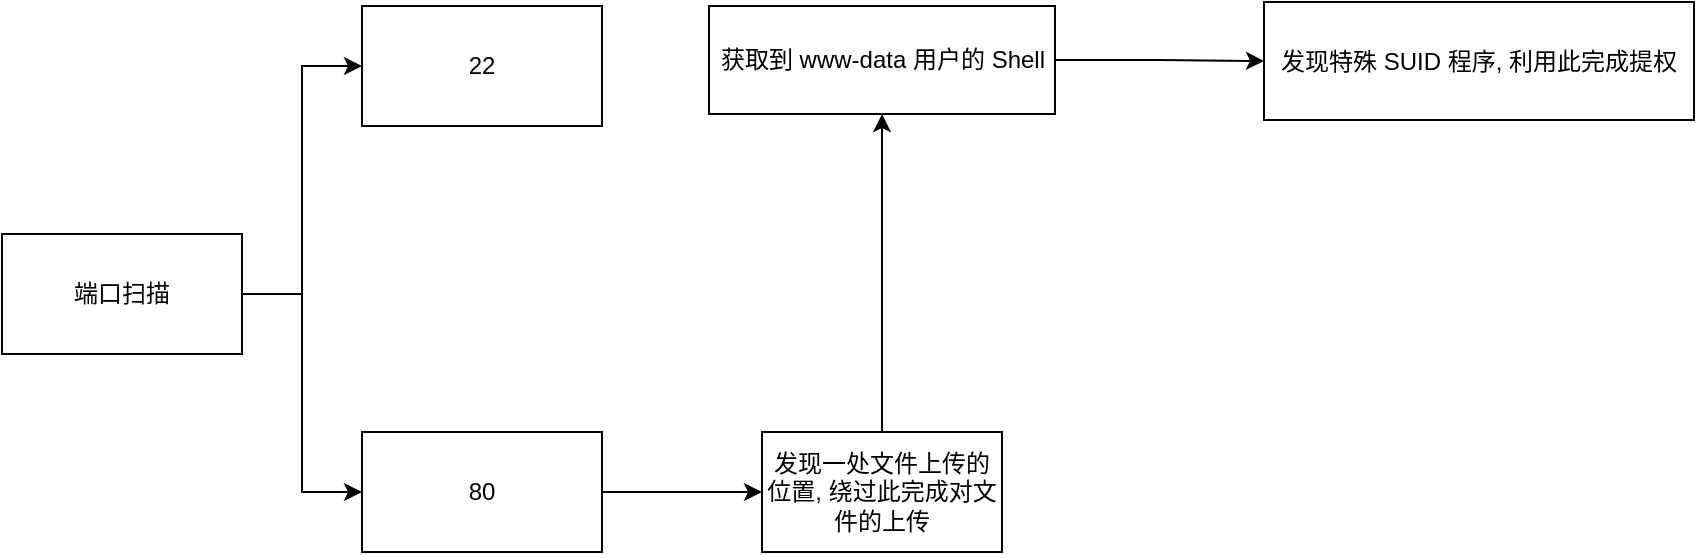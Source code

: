 <mxfile version="22.0.4" type="github">
  <diagram name="第 1 页" id="Rw1YrVSh-EQ9irMZU8eE">
    <mxGraphModel dx="1450" dy="582" grid="0" gridSize="10" guides="1" tooltips="1" connect="1" arrows="1" fold="1" page="0" pageScale="1" pageWidth="827" pageHeight="1169" math="0" shadow="0">
      <root>
        <mxCell id="0" />
        <mxCell id="1" parent="0" />
        <mxCell id="patqgSIlUlAklCWZoP-c-3" value="" style="edgeStyle=orthogonalEdgeStyle;rounded=0;orthogonalLoop=1;jettySize=auto;html=1;entryX=0;entryY=0.5;entryDx=0;entryDy=0;" edge="1" parent="1" source="patqgSIlUlAklCWZoP-c-1" target="patqgSIlUlAklCWZoP-c-2">
          <mxGeometry relative="1" as="geometry" />
        </mxCell>
        <mxCell id="patqgSIlUlAklCWZoP-c-5" value="" style="edgeStyle=orthogonalEdgeStyle;rounded=0;orthogonalLoop=1;jettySize=auto;html=1;entryX=0;entryY=0.5;entryDx=0;entryDy=0;" edge="1" parent="1" source="patqgSIlUlAklCWZoP-c-1" target="patqgSIlUlAklCWZoP-c-4">
          <mxGeometry relative="1" as="geometry" />
        </mxCell>
        <mxCell id="patqgSIlUlAklCWZoP-c-1" value="端口扫描" style="rounded=0;whiteSpace=wrap;html=1;" vertex="1" parent="1">
          <mxGeometry x="-39" y="282" width="120" height="60" as="geometry" />
        </mxCell>
        <mxCell id="patqgSIlUlAklCWZoP-c-2" value="22" style="whiteSpace=wrap;html=1;rounded=0;" vertex="1" parent="1">
          <mxGeometry x="141" y="168" width="120" height="60" as="geometry" />
        </mxCell>
        <mxCell id="patqgSIlUlAklCWZoP-c-7" value="" style="edgeStyle=orthogonalEdgeStyle;rounded=0;orthogonalLoop=1;jettySize=auto;html=1;" edge="1" parent="1" source="patqgSIlUlAklCWZoP-c-4" target="patqgSIlUlAklCWZoP-c-6">
          <mxGeometry relative="1" as="geometry" />
        </mxCell>
        <mxCell id="patqgSIlUlAklCWZoP-c-4" value="80" style="whiteSpace=wrap;html=1;rounded=0;" vertex="1" parent="1">
          <mxGeometry x="141" y="381" width="120" height="60" as="geometry" />
        </mxCell>
        <mxCell id="patqgSIlUlAklCWZoP-c-9" value="" style="edgeStyle=orthogonalEdgeStyle;rounded=0;orthogonalLoop=1;jettySize=auto;html=1;" edge="1" parent="1" source="patqgSIlUlAklCWZoP-c-6" target="patqgSIlUlAklCWZoP-c-8">
          <mxGeometry relative="1" as="geometry" />
        </mxCell>
        <mxCell id="patqgSIlUlAklCWZoP-c-6" value="发现一处文件上传的位置, 绕过此完成对文件的上传" style="whiteSpace=wrap;html=1;rounded=0;" vertex="1" parent="1">
          <mxGeometry x="341" y="381" width="120" height="60" as="geometry" />
        </mxCell>
        <mxCell id="patqgSIlUlAklCWZoP-c-11" value="" style="edgeStyle=orthogonalEdgeStyle;rounded=0;orthogonalLoop=1;jettySize=auto;html=1;" edge="1" parent="1" source="patqgSIlUlAklCWZoP-c-8" target="patqgSIlUlAklCWZoP-c-10">
          <mxGeometry relative="1" as="geometry" />
        </mxCell>
        <mxCell id="patqgSIlUlAklCWZoP-c-8" value="获取到 www-data 用户的 Shell" style="whiteSpace=wrap;html=1;rounded=0;" vertex="1" parent="1">
          <mxGeometry x="314.5" y="168" width="173" height="54" as="geometry" />
        </mxCell>
        <mxCell id="patqgSIlUlAklCWZoP-c-10" value="发现特殊 SUID 程序, 利用此完成提权" style="whiteSpace=wrap;html=1;rounded=0;" vertex="1" parent="1">
          <mxGeometry x="592" y="166" width="215" height="59" as="geometry" />
        </mxCell>
      </root>
    </mxGraphModel>
  </diagram>
</mxfile>
